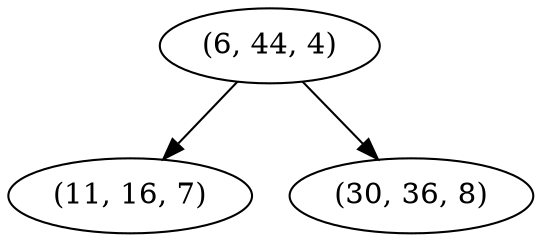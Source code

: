digraph tree {
    "(6, 44, 4)";
    "(11, 16, 7)";
    "(30, 36, 8)";
    "(6, 44, 4)" -> "(11, 16, 7)";
    "(6, 44, 4)" -> "(30, 36, 8)";
}
